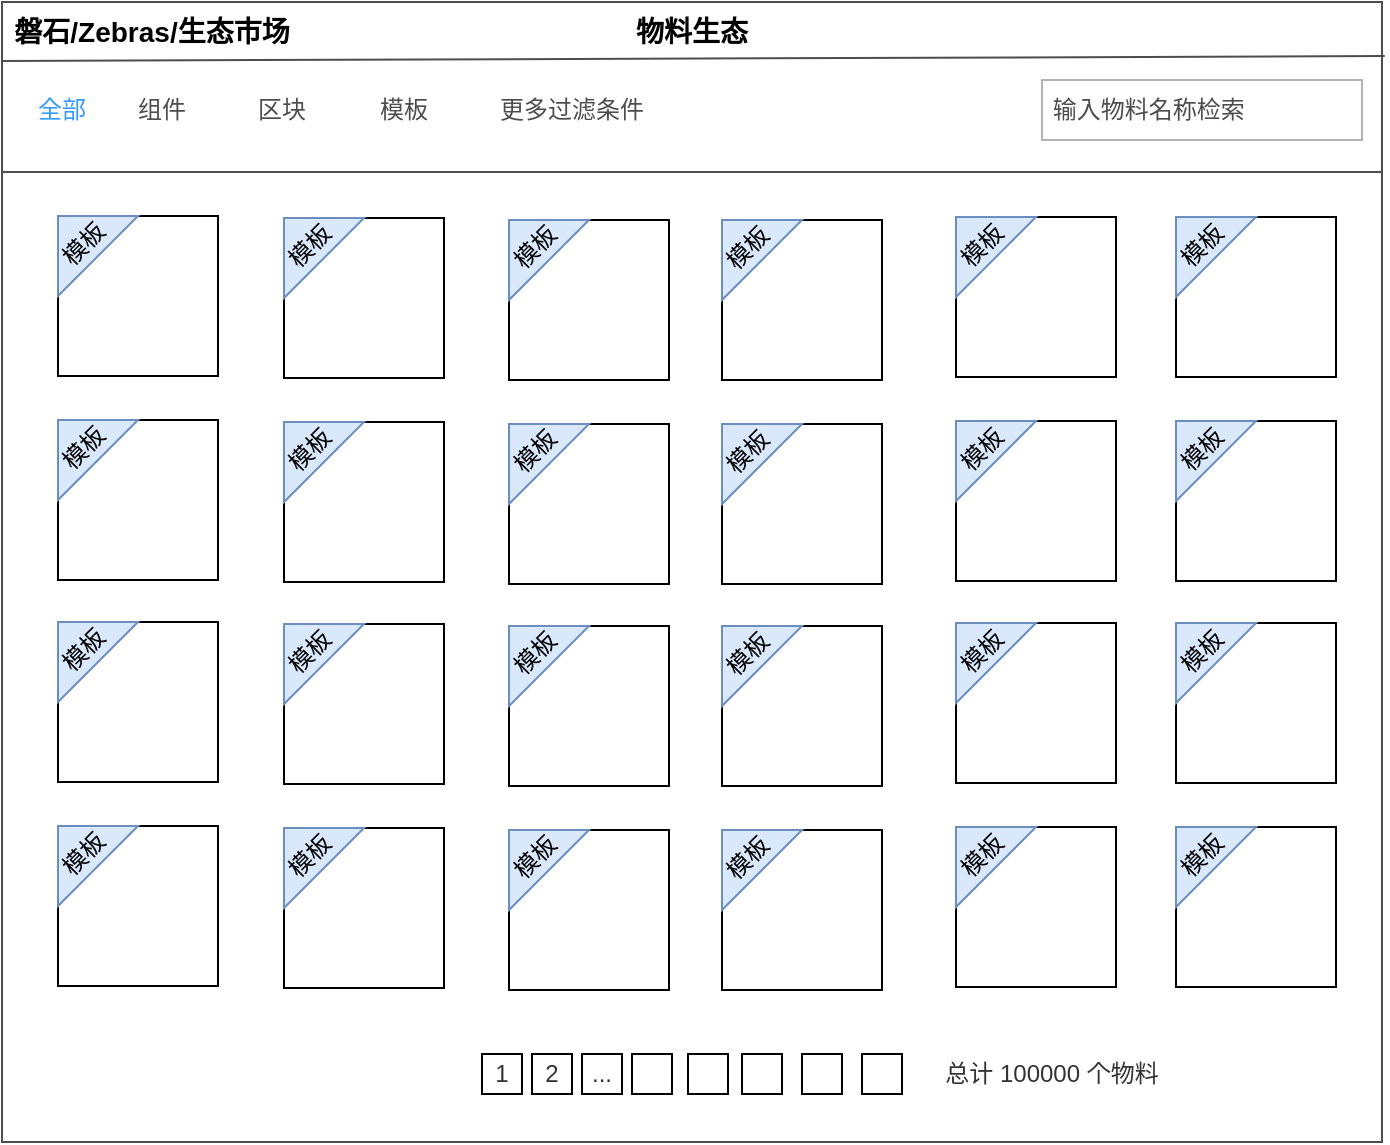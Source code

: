 <mxfile version="23.1.5" type="github">
  <diagram name="第 1 页" id="OyjIwlZL_Nj2LDqeHZL8">
    <mxGraphModel dx="1145" dy="638" grid="1" gridSize="10" guides="1" tooltips="1" connect="1" arrows="1" fold="1" page="1" pageScale="1" pageWidth="827" pageHeight="1169" math="0" shadow="0">
      <root>
        <mxCell id="0" />
        <mxCell id="1" parent="0" />
        <mxCell id="6N8xe3_TxVTpXBkaAM9S-1" value="" style="rounded=0;whiteSpace=wrap;html=1;fillColor=none;strokeColor=#4D4D4D;shadow=0;" vertex="1" parent="1">
          <mxGeometry x="60" y="140" width="690" height="570" as="geometry" />
        </mxCell>
        <mxCell id="6N8xe3_TxVTpXBkaAM9S-2" value="" style="rounded=0;whiteSpace=wrap;html=1;fillColor=none;strokeColor=#4D4D4D;shadow=0;" vertex="1" parent="1">
          <mxGeometry x="60" y="225" width="690" height="485" as="geometry" />
        </mxCell>
        <mxCell id="6N8xe3_TxVTpXBkaAM9S-4" value="物料生态" style="text;html=1;align=center;verticalAlign=middle;whiteSpace=wrap;rounded=0;fontSize=14;fontStyle=1;shadow=0;" vertex="1" parent="1">
          <mxGeometry x="375" y="140" width="60" height="30" as="geometry" />
        </mxCell>
        <mxCell id="6N8xe3_TxVTpXBkaAM9S-5" value="磐石/Zebras/生态市场" style="text;html=1;align=center;verticalAlign=middle;whiteSpace=wrap;rounded=0;fontSize=14;fontStyle=1;shadow=0;" vertex="1" parent="1">
          <mxGeometry x="60" y="140" width="150" height="30" as="geometry" />
        </mxCell>
        <mxCell id="6N8xe3_TxVTpXBkaAM9S-6" value="&lt;font color=&quot;#4d4d4d&quot;&gt;&amp;nbsp;输入物料名称检索&lt;/font&gt;" style="text;html=1;align=left;verticalAlign=middle;whiteSpace=wrap;rounded=0;strokeColor=#B3B3B3;shadow=0;" vertex="1" parent="1">
          <mxGeometry x="580" y="179" width="160" height="30" as="geometry" />
        </mxCell>
        <mxCell id="6N8xe3_TxVTpXBkaAM9S-7" value="全部" style="text;html=1;align=center;verticalAlign=middle;whiteSpace=wrap;rounded=0;fontColor=#3399FF;shadow=0;" vertex="1" parent="1">
          <mxGeometry x="60" y="179" width="60" height="30" as="geometry" />
        </mxCell>
        <mxCell id="6N8xe3_TxVTpXBkaAM9S-8" value="组件" style="text;html=1;align=center;verticalAlign=middle;whiteSpace=wrap;rounded=0;fontColor=#4D4D4D;shadow=0;" vertex="1" parent="1">
          <mxGeometry x="120" y="179" width="40" height="30" as="geometry" />
        </mxCell>
        <mxCell id="6N8xe3_TxVTpXBkaAM9S-9" value="&lt;font&gt;区块&lt;/font&gt;" style="text;html=1;align=center;verticalAlign=middle;whiteSpace=wrap;rounded=0;shadow=0;fontColor=#4D4D4D;" vertex="1" parent="1">
          <mxGeometry x="180" y="179" width="40" height="30" as="geometry" />
        </mxCell>
        <mxCell id="6N8xe3_TxVTpXBkaAM9S-10" value="&lt;font&gt;模板&lt;/font&gt;" style="text;html=1;align=center;verticalAlign=middle;whiteSpace=wrap;rounded=0;shadow=0;fontColor=#4D4D4D;" vertex="1" parent="1">
          <mxGeometry x="241" y="179" width="40" height="30" as="geometry" />
        </mxCell>
        <mxCell id="6N8xe3_TxVTpXBkaAM9S-12" value="" style="whiteSpace=wrap;html=1;aspect=fixed;fillColor=none;shadow=0;fontColor=#333333;" vertex="1" parent="1">
          <mxGeometry x="403" y="666" width="20" height="20" as="geometry" />
        </mxCell>
        <mxCell id="6N8xe3_TxVTpXBkaAM9S-13" value="" style="whiteSpace=wrap;html=1;aspect=fixed;fillColor=none;shadow=0;fontColor=#333333;" vertex="1" parent="1">
          <mxGeometry x="375" y="666" width="20" height="20" as="geometry" />
        </mxCell>
        <mxCell id="6N8xe3_TxVTpXBkaAM9S-14" value="..." style="whiteSpace=wrap;html=1;aspect=fixed;fillColor=none;shadow=0;fontColor=#333333;" vertex="1" parent="1">
          <mxGeometry x="350" y="666" width="20" height="20" as="geometry" />
        </mxCell>
        <mxCell id="6N8xe3_TxVTpXBkaAM9S-15" value="2" style="whiteSpace=wrap;html=1;aspect=fixed;fillColor=none;shadow=0;fontColor=#333333;" vertex="1" parent="1">
          <mxGeometry x="325" y="666" width="20" height="20" as="geometry" />
        </mxCell>
        <mxCell id="6N8xe3_TxVTpXBkaAM9S-16" value="1" style="whiteSpace=wrap;html=1;aspect=fixed;fillColor=none;shadow=0;fontColor=#333333;" vertex="1" parent="1">
          <mxGeometry x="300" y="666" width="20" height="20" as="geometry" />
        </mxCell>
        <mxCell id="6N8xe3_TxVTpXBkaAM9S-17" value="" style="whiteSpace=wrap;html=1;aspect=fixed;fillColor=none;shadow=0;fontColor=#333333;" vertex="1" parent="1">
          <mxGeometry x="430" y="666" width="20" height="20" as="geometry" />
        </mxCell>
        <mxCell id="6N8xe3_TxVTpXBkaAM9S-18" value="" style="whiteSpace=wrap;html=1;aspect=fixed;fillColor=none;shadow=0;fontColor=#333333;" vertex="1" parent="1">
          <mxGeometry x="460" y="666" width="20" height="20" as="geometry" />
        </mxCell>
        <mxCell id="6N8xe3_TxVTpXBkaAM9S-19" value="" style="whiteSpace=wrap;html=1;aspect=fixed;fillColor=none;shadow=0;fontColor=#333333;" vertex="1" parent="1">
          <mxGeometry x="490" y="666" width="20" height="20" as="geometry" />
        </mxCell>
        <mxCell id="6N8xe3_TxVTpXBkaAM9S-20" value="总计 100000 个物料" style="text;html=1;align=center;verticalAlign=middle;whiteSpace=wrap;rounded=0;shadow=0;fontColor=#333333;" vertex="1" parent="1">
          <mxGeometry x="530" y="661" width="110" height="30" as="geometry" />
        </mxCell>
        <mxCell id="6N8xe3_TxVTpXBkaAM9S-21" value="" style="endArrow=none;html=1;rounded=0;entryX=1.002;entryY=0.034;entryDx=0;entryDy=0;entryPerimeter=0;exitX=0;exitY=0.75;exitDx=0;exitDy=0;strokeColor=#4D4D4D;shadow=0;" edge="1" parent="1">
          <mxGeometry width="50" height="50" relative="1" as="geometry">
            <mxPoint x="60" y="169.5" as="sourcePoint" />
            <mxPoint x="751.38" y="167.06" as="targetPoint" />
          </mxGeometry>
        </mxCell>
        <mxCell id="6N8xe3_TxVTpXBkaAM9S-118" value="&lt;font color=&quot;#4d4d4d&quot;&gt;更多过滤条件&lt;/font&gt;" style="text;html=1;align=center;verticalAlign=middle;whiteSpace=wrap;rounded=0;shadow=0;fontColor=#333333;fillColor=none;strokeColor=none;" vertex="1" parent="1">
          <mxGeometry x="300" y="179" width="90" height="30" as="geometry" />
        </mxCell>
        <mxCell id="6N8xe3_TxVTpXBkaAM9S-120" value="" style="whiteSpace=wrap;html=1;aspect=fixed;" vertex="1" parent="1">
          <mxGeometry x="88" y="247" width="80" height="80" as="geometry" />
        </mxCell>
        <mxCell id="6N8xe3_TxVTpXBkaAM9S-123" value="" style="verticalLabelPosition=bottom;verticalAlign=top;html=1;shape=mxgraph.basic.orthogonal_triangle;direction=south;fillColor=#dae8fc;strokeColor=#6c8ebf;" vertex="1" parent="1">
          <mxGeometry x="88" y="247" width="40" height="40" as="geometry" />
        </mxCell>
        <mxCell id="6N8xe3_TxVTpXBkaAM9S-124" value="模板" style="text;html=1;align=center;verticalAlign=middle;whiteSpace=wrap;rounded=0;rotation=-45;" vertex="1" parent="1">
          <mxGeometry x="71" y="246" width="60" height="30" as="geometry" />
        </mxCell>
        <mxCell id="6N8xe3_TxVTpXBkaAM9S-136" value="" style="whiteSpace=wrap;html=1;aspect=fixed;" vertex="1" parent="1">
          <mxGeometry x="201" y="248" width="80" height="80" as="geometry" />
        </mxCell>
        <mxCell id="6N8xe3_TxVTpXBkaAM9S-137" value="" style="verticalLabelPosition=bottom;verticalAlign=top;html=1;shape=mxgraph.basic.orthogonal_triangle;direction=south;fillColor=#dae8fc;strokeColor=#6c8ebf;" vertex="1" parent="1">
          <mxGeometry x="201" y="248" width="40" height="40" as="geometry" />
        </mxCell>
        <mxCell id="6N8xe3_TxVTpXBkaAM9S-138" value="模板" style="text;html=1;align=center;verticalAlign=middle;whiteSpace=wrap;rounded=0;rotation=-45;" vertex="1" parent="1">
          <mxGeometry x="184" y="247" width="60" height="30" as="geometry" />
        </mxCell>
        <mxCell id="6N8xe3_TxVTpXBkaAM9S-139" value="" style="whiteSpace=wrap;html=1;aspect=fixed;" vertex="1" parent="1">
          <mxGeometry x="313.5" y="249" width="80" height="80" as="geometry" />
        </mxCell>
        <mxCell id="6N8xe3_TxVTpXBkaAM9S-140" value="" style="verticalLabelPosition=bottom;verticalAlign=top;html=1;shape=mxgraph.basic.orthogonal_triangle;direction=south;fillColor=#dae8fc;strokeColor=#6c8ebf;" vertex="1" parent="1">
          <mxGeometry x="313.5" y="249" width="40" height="40" as="geometry" />
        </mxCell>
        <mxCell id="6N8xe3_TxVTpXBkaAM9S-141" value="模板" style="text;html=1;align=center;verticalAlign=middle;whiteSpace=wrap;rounded=0;rotation=-45;" vertex="1" parent="1">
          <mxGeometry x="296.5" y="248" width="60" height="30" as="geometry" />
        </mxCell>
        <mxCell id="6N8xe3_TxVTpXBkaAM9S-142" value="" style="whiteSpace=wrap;html=1;aspect=fixed;" vertex="1" parent="1">
          <mxGeometry x="420" y="249" width="80" height="80" as="geometry" />
        </mxCell>
        <mxCell id="6N8xe3_TxVTpXBkaAM9S-143" value="" style="verticalLabelPosition=bottom;verticalAlign=top;html=1;shape=mxgraph.basic.orthogonal_triangle;direction=south;fillColor=#dae8fc;strokeColor=#6c8ebf;" vertex="1" parent="1">
          <mxGeometry x="420" y="249" width="40" height="40" as="geometry" />
        </mxCell>
        <mxCell id="6N8xe3_TxVTpXBkaAM9S-144" value="模板" style="text;html=1;align=center;verticalAlign=middle;whiteSpace=wrap;rounded=0;rotation=-45;" vertex="1" parent="1">
          <mxGeometry x="403" y="248" width="60" height="30" as="geometry" />
        </mxCell>
        <mxCell id="6N8xe3_TxVTpXBkaAM9S-145" value="" style="whiteSpace=wrap;html=1;aspect=fixed;" vertex="1" parent="1">
          <mxGeometry x="537" y="247.5" width="80" height="80" as="geometry" />
        </mxCell>
        <mxCell id="6N8xe3_TxVTpXBkaAM9S-146" value="" style="verticalLabelPosition=bottom;verticalAlign=top;html=1;shape=mxgraph.basic.orthogonal_triangle;direction=south;fillColor=#dae8fc;strokeColor=#6c8ebf;" vertex="1" parent="1">
          <mxGeometry x="537" y="247.5" width="40" height="40" as="geometry" />
        </mxCell>
        <mxCell id="6N8xe3_TxVTpXBkaAM9S-147" value="模板" style="text;html=1;align=center;verticalAlign=middle;whiteSpace=wrap;rounded=0;rotation=-45;" vertex="1" parent="1">
          <mxGeometry x="520" y="246.5" width="60" height="30" as="geometry" />
        </mxCell>
        <mxCell id="6N8xe3_TxVTpXBkaAM9S-148" value="" style="whiteSpace=wrap;html=1;aspect=fixed;" vertex="1" parent="1">
          <mxGeometry x="647" y="247.5" width="80" height="80" as="geometry" />
        </mxCell>
        <mxCell id="6N8xe3_TxVTpXBkaAM9S-149" value="" style="verticalLabelPosition=bottom;verticalAlign=top;html=1;shape=mxgraph.basic.orthogonal_triangle;direction=south;fillColor=#dae8fc;strokeColor=#6c8ebf;" vertex="1" parent="1">
          <mxGeometry x="647" y="247.5" width="40" height="40" as="geometry" />
        </mxCell>
        <mxCell id="6N8xe3_TxVTpXBkaAM9S-150" value="模板" style="text;html=1;align=center;verticalAlign=middle;whiteSpace=wrap;rounded=0;rotation=-45;" vertex="1" parent="1">
          <mxGeometry x="630" y="246.5" width="60" height="30" as="geometry" />
        </mxCell>
        <mxCell id="6N8xe3_TxVTpXBkaAM9S-151" value="" style="whiteSpace=wrap;html=1;aspect=fixed;" vertex="1" parent="1">
          <mxGeometry x="88" y="349" width="80" height="80" as="geometry" />
        </mxCell>
        <mxCell id="6N8xe3_TxVTpXBkaAM9S-152" value="" style="verticalLabelPosition=bottom;verticalAlign=top;html=1;shape=mxgraph.basic.orthogonal_triangle;direction=south;fillColor=#dae8fc;strokeColor=#6c8ebf;" vertex="1" parent="1">
          <mxGeometry x="88" y="349" width="40" height="40" as="geometry" />
        </mxCell>
        <mxCell id="6N8xe3_TxVTpXBkaAM9S-153" value="模板" style="text;html=1;align=center;verticalAlign=middle;whiteSpace=wrap;rounded=0;rotation=-45;" vertex="1" parent="1">
          <mxGeometry x="71" y="348" width="60" height="30" as="geometry" />
        </mxCell>
        <mxCell id="6N8xe3_TxVTpXBkaAM9S-154" value="" style="whiteSpace=wrap;html=1;aspect=fixed;" vertex="1" parent="1">
          <mxGeometry x="201" y="350" width="80" height="80" as="geometry" />
        </mxCell>
        <mxCell id="6N8xe3_TxVTpXBkaAM9S-155" value="" style="verticalLabelPosition=bottom;verticalAlign=top;html=1;shape=mxgraph.basic.orthogonal_triangle;direction=south;fillColor=#dae8fc;strokeColor=#6c8ebf;" vertex="1" parent="1">
          <mxGeometry x="201" y="350" width="40" height="40" as="geometry" />
        </mxCell>
        <mxCell id="6N8xe3_TxVTpXBkaAM9S-156" value="模板" style="text;html=1;align=center;verticalAlign=middle;whiteSpace=wrap;rounded=0;rotation=-45;" vertex="1" parent="1">
          <mxGeometry x="184" y="349" width="60" height="30" as="geometry" />
        </mxCell>
        <mxCell id="6N8xe3_TxVTpXBkaAM9S-157" value="" style="whiteSpace=wrap;html=1;aspect=fixed;" vertex="1" parent="1">
          <mxGeometry x="313.5" y="351" width="80" height="80" as="geometry" />
        </mxCell>
        <mxCell id="6N8xe3_TxVTpXBkaAM9S-158" value="" style="verticalLabelPosition=bottom;verticalAlign=top;html=1;shape=mxgraph.basic.orthogonal_triangle;direction=south;fillColor=#dae8fc;strokeColor=#6c8ebf;" vertex="1" parent="1">
          <mxGeometry x="313.5" y="351" width="40" height="40" as="geometry" />
        </mxCell>
        <mxCell id="6N8xe3_TxVTpXBkaAM9S-159" value="模板" style="text;html=1;align=center;verticalAlign=middle;whiteSpace=wrap;rounded=0;rotation=-45;" vertex="1" parent="1">
          <mxGeometry x="296.5" y="350" width="60" height="30" as="geometry" />
        </mxCell>
        <mxCell id="6N8xe3_TxVTpXBkaAM9S-160" value="" style="whiteSpace=wrap;html=1;aspect=fixed;" vertex="1" parent="1">
          <mxGeometry x="420" y="351" width="80" height="80" as="geometry" />
        </mxCell>
        <mxCell id="6N8xe3_TxVTpXBkaAM9S-161" value="" style="verticalLabelPosition=bottom;verticalAlign=top;html=1;shape=mxgraph.basic.orthogonal_triangle;direction=south;fillColor=#dae8fc;strokeColor=#6c8ebf;" vertex="1" parent="1">
          <mxGeometry x="420" y="351" width="40" height="40" as="geometry" />
        </mxCell>
        <mxCell id="6N8xe3_TxVTpXBkaAM9S-162" value="模板" style="text;html=1;align=center;verticalAlign=middle;whiteSpace=wrap;rounded=0;rotation=-45;" vertex="1" parent="1">
          <mxGeometry x="403" y="350" width="60" height="30" as="geometry" />
        </mxCell>
        <mxCell id="6N8xe3_TxVTpXBkaAM9S-163" value="" style="whiteSpace=wrap;html=1;aspect=fixed;" vertex="1" parent="1">
          <mxGeometry x="537" y="349.5" width="80" height="80" as="geometry" />
        </mxCell>
        <mxCell id="6N8xe3_TxVTpXBkaAM9S-164" value="" style="verticalLabelPosition=bottom;verticalAlign=top;html=1;shape=mxgraph.basic.orthogonal_triangle;direction=south;fillColor=#dae8fc;strokeColor=#6c8ebf;" vertex="1" parent="1">
          <mxGeometry x="537" y="349.5" width="40" height="40" as="geometry" />
        </mxCell>
        <mxCell id="6N8xe3_TxVTpXBkaAM9S-165" value="模板" style="text;html=1;align=center;verticalAlign=middle;whiteSpace=wrap;rounded=0;rotation=-45;" vertex="1" parent="1">
          <mxGeometry x="520" y="348.5" width="60" height="30" as="geometry" />
        </mxCell>
        <mxCell id="6N8xe3_TxVTpXBkaAM9S-166" value="" style="whiteSpace=wrap;html=1;aspect=fixed;" vertex="1" parent="1">
          <mxGeometry x="647" y="349.5" width="80" height="80" as="geometry" />
        </mxCell>
        <mxCell id="6N8xe3_TxVTpXBkaAM9S-167" value="" style="verticalLabelPosition=bottom;verticalAlign=top;html=1;shape=mxgraph.basic.orthogonal_triangle;direction=south;fillColor=#dae8fc;strokeColor=#6c8ebf;" vertex="1" parent="1">
          <mxGeometry x="647" y="349.5" width="40" height="40" as="geometry" />
        </mxCell>
        <mxCell id="6N8xe3_TxVTpXBkaAM9S-168" value="模板" style="text;html=1;align=center;verticalAlign=middle;whiteSpace=wrap;rounded=0;rotation=-45;" vertex="1" parent="1">
          <mxGeometry x="630" y="348.5" width="60" height="30" as="geometry" />
        </mxCell>
        <mxCell id="6N8xe3_TxVTpXBkaAM9S-169" value="" style="whiteSpace=wrap;html=1;aspect=fixed;" vertex="1" parent="1">
          <mxGeometry x="88" y="450" width="80" height="80" as="geometry" />
        </mxCell>
        <mxCell id="6N8xe3_TxVTpXBkaAM9S-170" value="" style="verticalLabelPosition=bottom;verticalAlign=top;html=1;shape=mxgraph.basic.orthogonal_triangle;direction=south;fillColor=#dae8fc;strokeColor=#6c8ebf;" vertex="1" parent="1">
          <mxGeometry x="88" y="450" width="40" height="40" as="geometry" />
        </mxCell>
        <mxCell id="6N8xe3_TxVTpXBkaAM9S-171" value="模板" style="text;html=1;align=center;verticalAlign=middle;whiteSpace=wrap;rounded=0;rotation=-45;" vertex="1" parent="1">
          <mxGeometry x="71" y="449" width="60" height="30" as="geometry" />
        </mxCell>
        <mxCell id="6N8xe3_TxVTpXBkaAM9S-172" value="" style="whiteSpace=wrap;html=1;aspect=fixed;" vertex="1" parent="1">
          <mxGeometry x="201" y="451" width="80" height="80" as="geometry" />
        </mxCell>
        <mxCell id="6N8xe3_TxVTpXBkaAM9S-173" value="" style="verticalLabelPosition=bottom;verticalAlign=top;html=1;shape=mxgraph.basic.orthogonal_triangle;direction=south;fillColor=#dae8fc;strokeColor=#6c8ebf;" vertex="1" parent="1">
          <mxGeometry x="201" y="451" width="40" height="40" as="geometry" />
        </mxCell>
        <mxCell id="6N8xe3_TxVTpXBkaAM9S-174" value="模板" style="text;html=1;align=center;verticalAlign=middle;whiteSpace=wrap;rounded=0;rotation=-45;" vertex="1" parent="1">
          <mxGeometry x="184" y="450" width="60" height="30" as="geometry" />
        </mxCell>
        <mxCell id="6N8xe3_TxVTpXBkaAM9S-175" value="" style="whiteSpace=wrap;html=1;aspect=fixed;" vertex="1" parent="1">
          <mxGeometry x="313.5" y="452" width="80" height="80" as="geometry" />
        </mxCell>
        <mxCell id="6N8xe3_TxVTpXBkaAM9S-176" value="" style="verticalLabelPosition=bottom;verticalAlign=top;html=1;shape=mxgraph.basic.orthogonal_triangle;direction=south;fillColor=#dae8fc;strokeColor=#6c8ebf;" vertex="1" parent="1">
          <mxGeometry x="313.5" y="452" width="40" height="40" as="geometry" />
        </mxCell>
        <mxCell id="6N8xe3_TxVTpXBkaAM9S-177" value="模板" style="text;html=1;align=center;verticalAlign=middle;whiteSpace=wrap;rounded=0;rotation=-45;" vertex="1" parent="1">
          <mxGeometry x="296.5" y="451" width="60" height="30" as="geometry" />
        </mxCell>
        <mxCell id="6N8xe3_TxVTpXBkaAM9S-178" value="" style="whiteSpace=wrap;html=1;aspect=fixed;" vertex="1" parent="1">
          <mxGeometry x="420" y="452" width="80" height="80" as="geometry" />
        </mxCell>
        <mxCell id="6N8xe3_TxVTpXBkaAM9S-179" value="" style="verticalLabelPosition=bottom;verticalAlign=top;html=1;shape=mxgraph.basic.orthogonal_triangle;direction=south;fillColor=#dae8fc;strokeColor=#6c8ebf;" vertex="1" parent="1">
          <mxGeometry x="420" y="452" width="40" height="40" as="geometry" />
        </mxCell>
        <mxCell id="6N8xe3_TxVTpXBkaAM9S-180" value="模板" style="text;html=1;align=center;verticalAlign=middle;whiteSpace=wrap;rounded=0;rotation=-45;" vertex="1" parent="1">
          <mxGeometry x="403" y="451" width="60" height="30" as="geometry" />
        </mxCell>
        <mxCell id="6N8xe3_TxVTpXBkaAM9S-181" value="" style="whiteSpace=wrap;html=1;aspect=fixed;" vertex="1" parent="1">
          <mxGeometry x="537" y="450.5" width="80" height="80" as="geometry" />
        </mxCell>
        <mxCell id="6N8xe3_TxVTpXBkaAM9S-182" value="" style="verticalLabelPosition=bottom;verticalAlign=top;html=1;shape=mxgraph.basic.orthogonal_triangle;direction=south;fillColor=#dae8fc;strokeColor=#6c8ebf;" vertex="1" parent="1">
          <mxGeometry x="537" y="450.5" width="40" height="40" as="geometry" />
        </mxCell>
        <mxCell id="6N8xe3_TxVTpXBkaAM9S-183" value="模板" style="text;html=1;align=center;verticalAlign=middle;whiteSpace=wrap;rounded=0;rotation=-45;" vertex="1" parent="1">
          <mxGeometry x="520" y="449.5" width="60" height="30" as="geometry" />
        </mxCell>
        <mxCell id="6N8xe3_TxVTpXBkaAM9S-184" value="" style="whiteSpace=wrap;html=1;aspect=fixed;" vertex="1" parent="1">
          <mxGeometry x="647" y="450.5" width="80" height="80" as="geometry" />
        </mxCell>
        <mxCell id="6N8xe3_TxVTpXBkaAM9S-185" value="" style="verticalLabelPosition=bottom;verticalAlign=top;html=1;shape=mxgraph.basic.orthogonal_triangle;direction=south;fillColor=#dae8fc;strokeColor=#6c8ebf;" vertex="1" parent="1">
          <mxGeometry x="647" y="450.5" width="40" height="40" as="geometry" />
        </mxCell>
        <mxCell id="6N8xe3_TxVTpXBkaAM9S-186" value="模板" style="text;html=1;align=center;verticalAlign=middle;whiteSpace=wrap;rounded=0;rotation=-45;" vertex="1" parent="1">
          <mxGeometry x="630" y="449.5" width="60" height="30" as="geometry" />
        </mxCell>
        <mxCell id="6N8xe3_TxVTpXBkaAM9S-187" value="" style="whiteSpace=wrap;html=1;aspect=fixed;" vertex="1" parent="1">
          <mxGeometry x="88" y="552" width="80" height="80" as="geometry" />
        </mxCell>
        <mxCell id="6N8xe3_TxVTpXBkaAM9S-188" value="" style="verticalLabelPosition=bottom;verticalAlign=top;html=1;shape=mxgraph.basic.orthogonal_triangle;direction=south;fillColor=#dae8fc;strokeColor=#6c8ebf;" vertex="1" parent="1">
          <mxGeometry x="88" y="552" width="40" height="40" as="geometry" />
        </mxCell>
        <mxCell id="6N8xe3_TxVTpXBkaAM9S-189" value="模板" style="text;html=1;align=center;verticalAlign=middle;whiteSpace=wrap;rounded=0;rotation=-45;" vertex="1" parent="1">
          <mxGeometry x="71" y="551" width="60" height="30" as="geometry" />
        </mxCell>
        <mxCell id="6N8xe3_TxVTpXBkaAM9S-190" value="" style="whiteSpace=wrap;html=1;aspect=fixed;" vertex="1" parent="1">
          <mxGeometry x="201" y="553" width="80" height="80" as="geometry" />
        </mxCell>
        <mxCell id="6N8xe3_TxVTpXBkaAM9S-191" value="" style="verticalLabelPosition=bottom;verticalAlign=top;html=1;shape=mxgraph.basic.orthogonal_triangle;direction=south;fillColor=#dae8fc;strokeColor=#6c8ebf;" vertex="1" parent="1">
          <mxGeometry x="201" y="553" width="40" height="40" as="geometry" />
        </mxCell>
        <mxCell id="6N8xe3_TxVTpXBkaAM9S-192" value="模板" style="text;html=1;align=center;verticalAlign=middle;whiteSpace=wrap;rounded=0;rotation=-45;" vertex="1" parent="1">
          <mxGeometry x="184" y="552" width="60" height="30" as="geometry" />
        </mxCell>
        <mxCell id="6N8xe3_TxVTpXBkaAM9S-193" value="" style="whiteSpace=wrap;html=1;aspect=fixed;" vertex="1" parent="1">
          <mxGeometry x="313.5" y="554" width="80" height="80" as="geometry" />
        </mxCell>
        <mxCell id="6N8xe3_TxVTpXBkaAM9S-194" value="" style="verticalLabelPosition=bottom;verticalAlign=top;html=1;shape=mxgraph.basic.orthogonal_triangle;direction=south;fillColor=#dae8fc;strokeColor=#6c8ebf;" vertex="1" parent="1">
          <mxGeometry x="313.5" y="554" width="40" height="40" as="geometry" />
        </mxCell>
        <mxCell id="6N8xe3_TxVTpXBkaAM9S-195" value="模板" style="text;html=1;align=center;verticalAlign=middle;whiteSpace=wrap;rounded=0;rotation=-45;" vertex="1" parent="1">
          <mxGeometry x="296.5" y="553" width="60" height="30" as="geometry" />
        </mxCell>
        <mxCell id="6N8xe3_TxVTpXBkaAM9S-196" value="" style="whiteSpace=wrap;html=1;aspect=fixed;" vertex="1" parent="1">
          <mxGeometry x="420" y="554" width="80" height="80" as="geometry" />
        </mxCell>
        <mxCell id="6N8xe3_TxVTpXBkaAM9S-197" value="" style="verticalLabelPosition=bottom;verticalAlign=top;html=1;shape=mxgraph.basic.orthogonal_triangle;direction=south;fillColor=#dae8fc;strokeColor=#6c8ebf;" vertex="1" parent="1">
          <mxGeometry x="420" y="554" width="40" height="40" as="geometry" />
        </mxCell>
        <mxCell id="6N8xe3_TxVTpXBkaAM9S-198" value="模板" style="text;html=1;align=center;verticalAlign=middle;whiteSpace=wrap;rounded=0;rotation=-45;" vertex="1" parent="1">
          <mxGeometry x="403" y="553" width="60" height="30" as="geometry" />
        </mxCell>
        <mxCell id="6N8xe3_TxVTpXBkaAM9S-199" value="" style="whiteSpace=wrap;html=1;aspect=fixed;" vertex="1" parent="1">
          <mxGeometry x="537" y="552.5" width="80" height="80" as="geometry" />
        </mxCell>
        <mxCell id="6N8xe3_TxVTpXBkaAM9S-200" value="" style="verticalLabelPosition=bottom;verticalAlign=top;html=1;shape=mxgraph.basic.orthogonal_triangle;direction=south;fillColor=#dae8fc;strokeColor=#6c8ebf;" vertex="1" parent="1">
          <mxGeometry x="537" y="552.5" width="40" height="40" as="geometry" />
        </mxCell>
        <mxCell id="6N8xe3_TxVTpXBkaAM9S-201" value="模板" style="text;html=1;align=center;verticalAlign=middle;whiteSpace=wrap;rounded=0;rotation=-45;" vertex="1" parent="1">
          <mxGeometry x="520" y="551.5" width="60" height="30" as="geometry" />
        </mxCell>
        <mxCell id="6N8xe3_TxVTpXBkaAM9S-202" value="" style="whiteSpace=wrap;html=1;aspect=fixed;" vertex="1" parent="1">
          <mxGeometry x="647" y="552.5" width="80" height="80" as="geometry" />
        </mxCell>
        <mxCell id="6N8xe3_TxVTpXBkaAM9S-203" value="" style="verticalLabelPosition=bottom;verticalAlign=top;html=1;shape=mxgraph.basic.orthogonal_triangle;direction=south;fillColor=#dae8fc;strokeColor=#6c8ebf;" vertex="1" parent="1">
          <mxGeometry x="647" y="552.5" width="40" height="40" as="geometry" />
        </mxCell>
        <mxCell id="6N8xe3_TxVTpXBkaAM9S-204" value="模板" style="text;html=1;align=center;verticalAlign=middle;whiteSpace=wrap;rounded=0;rotation=-45;" vertex="1" parent="1">
          <mxGeometry x="630" y="551.5" width="60" height="30" as="geometry" />
        </mxCell>
      </root>
    </mxGraphModel>
  </diagram>
</mxfile>
